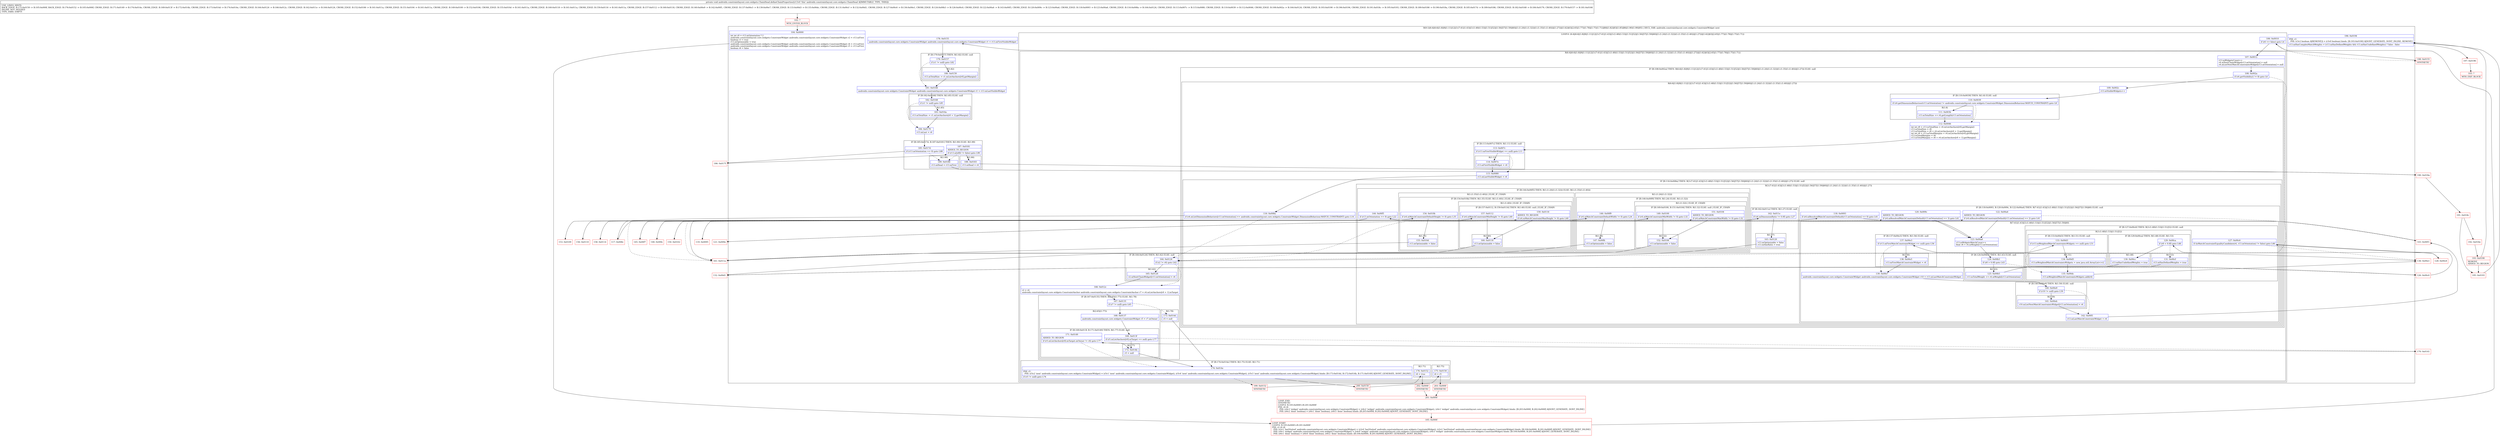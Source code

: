digraph "CFG forandroidx.constraintlayout.core.widgets.ChainHead.defineChainProperties()V" {
subgraph cluster_Region_2127747052 {
label = "R(9:1|(6:4|(6:6|(1:8)|9|(1:11)|12|(3:(7:41|(1:43)|(3:(1:48)(1:53)|(1:51)|52)|(1:56)|57|(1:59)|60)|(1:(1:24)(1:(1:32)))(1:(1:35)(1:(1:40)))|(1:27)))|(1:62)|63|(2:65|(1:77))(1:78)|(1:75)(1:71))|80|(1:82)|83|(1:85)|86|(1:90)(1:99)|95) | DECL_VAR: androidx.constraintlayout.core.widgets.ConstraintWidget next\l";
node [shape=record,color=blue];
Node_104 [shape=record,label="{104\:\ 0x0000|int int r0 = r13.mOrientation * 2\landroidx.constraintlayout.core.widgets.ConstraintWidget androidx.constraintlayout.core.widgets.ConstraintWidget r2 = r13.mFirst\lboolean r3 = true\lr13.mOptimizable = true\landroidx.constraintlayout.core.widgets.ConstraintWidget androidx.constraintlayout.core.widgets.ConstraintWidget r4 = r13.mFirst\landroidx.constraintlayout.core.widgets.ConstraintWidget androidx.constraintlayout.core.widgets.ConstraintWidget r5 = r13.mFirst\lboolean r6 = false\l}"];
subgraph cluster_LoopRegion_1169060119 {
label = "LOOP:0: (6:4|(6:6|(1:8)|9|(1:11)|12|(3:(7:41|(1:43)|(3:(1:48)(1:53)|(1:51)|52)|(1:56)|57|(1:59)|60)|(1:(1:24)(1:(1:32)))(1:(1:35)(1:(1:40)))|(1:27)))|(1:62)|63|(2:65|(1:77))(1:78)|(1:75)(1:71))";
node [shape=record,color=blue];
Node_106 [shape=record,label="{106\:\ 0x0010|if (r6 == false) goto L4\l}"];
subgraph cluster_Region_73629463 {
label = "R(6:4|(6:6|(1:8)|9|(1:11)|12|(3:(7:41|(1:43)|(3:(1:48)(1:53)|(1:51)|52)|(1:56)|57|(1:59)|60)|(1:(1:24)(1:(1:32)))(1:(1:35)(1:(1:40)))|(1:27)))|(1:62)|63|(2:65|(1:77))(1:78)|(1:75)(1:71))";
node [shape=record,color=blue];
Node_107 [shape=record,label="{107\:\ 0x0012|r13.mWidgetsCount++\lr4.mNextChainWidget[r13.mOrientation] = null\lr4.mListNextMatchConstraintsWidget[r13.mOrientation] = null\l}"];
subgraph cluster_IfRegion_1168518288 {
label = "IF [B:108:0x002a] THEN: R(6:6|(1:8)|9|(1:11)|12|(3:(7:41|(1:43)|(3:(1:48)(1:53)|(1:51)|52)|(1:56)|57|(1:59)|60)|(1:(1:24)(1:(1:32)))(1:(1:35)(1:(1:40)))|(1:27))) ELSE: null";
node [shape=record,color=blue];
Node_108 [shape=record,label="{108\:\ 0x002a|if (r4.getVisibility() != 8) goto L6\l}"];
subgraph cluster_Region_15897937 {
label = "R(6:6|(1:8)|9|(1:11)|12|(3:(7:41|(1:43)|(3:(1:48)(1:53)|(1:51)|52)|(1:56)|57|(1:59)|60)|(1:(1:24)(1:(1:32)))(1:(1:35)(1:(1:40)))|(1:27)))";
node [shape=record,color=blue];
Node_109 [shape=record,label="{109\:\ 0x002c|r13.mVisibleWidgets++\l}"];
subgraph cluster_IfRegion_1144357946 {
label = "IF [B:110:0x0039] THEN: R(1:8) ELSE: null";
node [shape=record,color=blue];
Node_110 [shape=record,label="{110\:\ 0x0039|if (r4.getDimensionBehaviour(r13.mOrientation) != androidx.constraintlayout.core.widgets.ConstraintWidget.DimensionBehaviour.MATCH_CONSTRAINT) goto L8\l}"];
subgraph cluster_Region_1735875071 {
label = "R(1:8)";
node [shape=record,color=blue];
Node_111 [shape=record,label="{111\:\ 0x003b|r13.mTotalSize += r4.getLength(r13.mOrientation)\l}"];
}
}
Node_112 [shape=record,label="{112\:\ 0x0046|int int r8 = r13.mTotalSize + r4.mListAnchors[r0].getMargin()\lr13.mTotalSize = r8\lr13.mTotalSize = r8 + r4.mListAnchors[r0 + 1].getMargin()\lint int r8 = r13.mTotalMargins + r4.mListAnchors[r0].getMargin()\lr13.mTotalMargins = r8\lr13.mTotalMargins = r8 + r4.mListAnchors[r0 + 1].getMargin()\l}"];
subgraph cluster_IfRegion_2019620218 {
label = "IF [B:113:0x007c] THEN: R(1:11) ELSE: null";
node [shape=record,color=blue];
Node_113 [shape=record,label="{113\:\ 0x007c|if (r13.mFirstVisibleWidget == null) goto L11\l}"];
subgraph cluster_Region_1323120591 {
label = "R(1:11)";
node [shape=record,color=blue];
Node_114 [shape=record,label="{114\:\ 0x007e|r13.mFirstVisibleWidget = r4\l}"];
}
}
Node_115 [shape=record,label="{115\:\ 0x0080|r13.mLastVisibleWidget = r4\l}"];
subgraph cluster_IfRegion_980111400 {
label = "IF [B:116:0x008a] THEN: R(3:(7:41|(1:43)|(3:(1:48)(1:53)|(1:51)|52)|(1:56)|57|(1:59)|60)|(1:(1:24)(1:(1:32)))(1:(1:35)(1:(1:40)))|(1:27)) ELSE: null";
node [shape=record,color=blue];
Node_116 [shape=record,label="{116\:\ 0x008a|if (r4.mListDimensionBehaviors[r13.mOrientation] == androidx.constraintlayout.core.widgets.ConstraintWidget.DimensionBehaviour.MATCH_CONSTRAINT) goto L14\l}"];
subgraph cluster_Region_792013760 {
label = "R(3:(7:41|(1:43)|(3:(1:48)(1:53)|(1:51)|52)|(1:56)|57|(1:59)|60)|(1:(1:24)(1:(1:32)))(1:(1:35)(1:(1:40)))|(1:27))";
node [shape=record,color=blue];
subgraph cluster_IfRegion_1377244939 {
label = "IF [B:118:0x0093, B:120:0x009c, B:122:0x00a4] THEN: R(7:41|(1:43)|(3:(1:48)(1:53)|(1:51)|52)|(1:56)|57|(1:59)|60) ELSE: null";
node [shape=record,color=blue];
Node_118 [shape=record,label="{118\:\ 0x0093|if (r4.mResolvedMatchConstraintDefault[r13.mOrientation] == 0) goto L41\l}"];
Node_120 [shape=record,label="{120\:\ 0x009c|ADDED_TO_REGION\l|if (r4.mResolvedMatchConstraintDefault[r13.mOrientation] == 3) goto L41\l}"];
Node_122 [shape=record,label="{122\:\ 0x00a4|ADDED_TO_REGION\l|if (r4.mResolvedMatchConstraintDefault[r13.mOrientation] == 2) goto L41\l}"];
subgraph cluster_Region_259130391 {
label = "R(7:41|(1:43)|(3:(1:48)(1:53)|(1:51)|52)|(1:56)|57|(1:59)|60)";
node [shape=record,color=blue];
Node_123 [shape=record,label="{123\:\ 0x00a6|r13.mWidgetsMatchCount++\lfloat r8 = r4.mWeight[r13.mOrientation]\l}"];
subgraph cluster_IfRegion_1250530515 {
label = "IF [B:124:0x00b3] THEN: R(1:43) ELSE: null";
node [shape=record,color=blue];
Node_124 [shape=record,label="{124\:\ 0x00b3|if (r8 \> 0.0f) goto L43\l}"];
subgraph cluster_Region_683030905 {
label = "R(1:43)";
node [shape=record,color=blue];
Node_125 [shape=record,label="{125\:\ 0x00b5|r13.mTotalWeight += r4.mWeight[r13.mOrientation]\l}"];
}
}
subgraph cluster_IfRegion_1211942487 {
label = "IF [B:127:0x00c6] THEN: R(3:(1:48)(1:53)|(1:51)|52) ELSE: null";
node [shape=record,color=blue];
Node_127 [shape=record,label="{127\:\ 0x00c6|if (isMatchConstraintEqualityCandidate(r4, r13.mOrientation) != false) goto L46\l}"];
subgraph cluster_Region_578367252 {
label = "R(3:(1:48)(1:53)|(1:51)|52)";
node [shape=record,color=blue];
subgraph cluster_IfRegion_1440076577 {
label = "IF [B:129:0x00ca] THEN: R(1:48) ELSE: R(1:53)";
node [shape=record,color=blue];
Node_129 [shape=record,label="{129\:\ 0x00ca|if (r8 \< 0.0f) goto L48\l}"];
subgraph cluster_Region_931184708 {
label = "R(1:48)";
node [shape=record,color=blue];
Node_130 [shape=record,label="{130\:\ 0x00cc|r13.mHasUndefinedWeights = true\l}"];
}
subgraph cluster_Region_1751390934 {
label = "R(1:53)";
node [shape=record,color=blue];
Node_131 [shape=record,label="{131\:\ 0x00cf|r13.mHasDefinedWeights = true\l}"];
}
}
subgraph cluster_IfRegion_399571333 {
label = "IF [B:133:0x00d3] THEN: R(1:51) ELSE: null";
node [shape=record,color=blue];
Node_133 [shape=record,label="{133\:\ 0x00d3|if (r13.mWeightedMatchConstraintsWidgets == null) goto L51\l}"];
subgraph cluster_Region_289258388 {
label = "R(1:51)";
node [shape=record,color=blue];
Node_134 [shape=record,label="{134\:\ 0x00d5|r13.mWeightedMatchConstraintsWidgets = new java.util.ArrayList\<\>()\l}"];
}
}
Node_135 [shape=record,label="{135\:\ 0x00dc|r13.mWeightedMatchConstraintsWidgets.add(r4)\l}"];
}
}
subgraph cluster_IfRegion_537840407 {
label = "IF [B:137:0x00e3] THEN: R(1:56) ELSE: null";
node [shape=record,color=blue];
Node_137 [shape=record,label="{137\:\ 0x00e3|if (r13.mFirstMatchConstraintWidget == null) goto L56\l}"];
subgraph cluster_Region_1026872816 {
label = "R(1:56)";
node [shape=record,color=blue];
Node_138 [shape=record,label="{138\:\ 0x00e5|r13.mFirstMatchConstraintWidget = r4\l}"];
}
}
Node_139 [shape=record,label="{139\:\ 0x00e7|androidx.constraintlayout.core.widgets.ConstraintWidget androidx.constraintlayout.core.widgets.ConstraintWidget r10 = r13.mLastMatchConstraintWidget\l}"];
subgraph cluster_IfRegion_2140951771 {
label = "IF [B:140:0x00e9] THEN: R(1:59) ELSE: null";
node [shape=record,color=blue];
Node_140 [shape=record,label="{140\:\ 0x00e9|if (r10 != null) goto L59\l}"];
subgraph cluster_Region_617631454 {
label = "R(1:59)";
node [shape=record,color=blue];
Node_141 [shape=record,label="{141\:\ 0x00eb|r10.mListNextMatchConstraintsWidget[r13.mOrientation] = r4\l}"];
}
}
Node_142 [shape=record,label="{142\:\ 0x00f1|r13.mLastMatchConstraintWidget = r4\l}"];
}
}
subgraph cluster_IfRegion_1760876394 {
label = "IF [B:144:0x00f5] THEN: R(1:(1:24)(1:(1:32))) ELSE: R(1:(1:35)(1:(1:40)))";
node [shape=record,color=blue];
Node_144 [shape=record,label="{144\:\ 0x00f5|if (r13.mOrientation == 0) goto L22\l}"];
subgraph cluster_Region_2021136160 {
label = "R(1:(1:24)(1:(1:32)))";
node [shape=record,color=blue];
subgraph cluster_IfRegion_175127149 {
label = "IF [B:146:0x00f9] THEN: R(1:24) ELSE: R(1:(1:32))";
node [shape=record,color=blue];
Node_146 [shape=record,label="{146\:\ 0x00f9|if (r4.mMatchConstraintDefaultWidth != 0) goto L24\l}"];
subgraph cluster_Region_82178720 {
label = "R(1:24)";
node [shape=record,color=blue];
Node_147 [shape=record,label="{147\:\ 0x00fb|r13.mOptimizable = false\l}"];
}
subgraph cluster_Region_1390790488 {
label = "R(1:(1:32)) | ELSE_IF_CHAIN\l";
node [shape=record,color=blue];
subgraph cluster_IfRegion_1629136312 {
label = "IF [B:149:0x0100, B:151:0x0104] THEN: R(1:32) ELSE: null | ELSE_IF_CHAIN\l";
node [shape=record,color=blue];
Node_149 [shape=record,label="{149\:\ 0x0100|if (r4.mMatchConstraintMinWidth != 0) goto L32\l}"];
Node_151 [shape=record,label="{151\:\ 0x0104|ADDED_TO_REGION\l|if (r4.mMatchConstraintMaxWidth != 0) goto L32\l}"];
subgraph cluster_Region_476321257 {
label = "R(1:32)";
node [shape=record,color=blue];
Node_152 [shape=record,label="{152\:\ 0x0106|r13.mOptimizable = false\l}"];
}
}
}
}
}
subgraph cluster_Region_614318162 {
label = "R(1:(1:35)(1:(1:40))) | ELSE_IF_CHAIN\l";
node [shape=record,color=blue];
subgraph cluster_IfRegion_2056943422 {
label = "IF [B:154:0x010b] THEN: R(1:35) ELSE: R(1:(1:40)) | ELSE_IF_CHAIN\l";
node [shape=record,color=blue];
Node_154 [shape=record,label="{154\:\ 0x010b|if (r4.mMatchConstraintDefaultHeight != 0) goto L35\l}"];
subgraph cluster_Region_256263827 {
label = "R(1:35)";
node [shape=record,color=blue];
Node_155 [shape=record,label="{155\:\ 0x010d|r13.mOptimizable = false\l}"];
}
subgraph cluster_Region_1936035620 {
label = "R(1:(1:40)) | ELSE_IF_CHAIN\l";
node [shape=record,color=blue];
subgraph cluster_IfRegion_1553625101 {
label = "IF [B:157:0x0112, B:159:0x0116] THEN: R(1:40) ELSE: null | ELSE_IF_CHAIN\l";
node [shape=record,color=blue];
Node_157 [shape=record,label="{157\:\ 0x0112|if (r4.mMatchConstraintMinHeight != 0) goto L40\l}"];
Node_159 [shape=record,label="{159\:\ 0x0116|ADDED_TO_REGION\l|if (r4.mMatchConstraintMaxHeight != 0) goto L40\l}"];
subgraph cluster_Region_1334974460 {
label = "R(1:40)";
node [shape=record,color=blue];
Node_160 [shape=record,label="{160\:\ 0x0118|r13.mOptimizable = false\l}"];
}
}
}
}
}
}
subgraph cluster_IfRegion_1462930081 {
label = "IF [B:162:0x011e] THEN: R(1:27) ELSE: null";
node [shape=record,color=blue];
Node_162 [shape=record,label="{162\:\ 0x011e|if (r4.mDimensionRatio != 0.0f) goto L27\l}"];
subgraph cluster_Region_96981260 {
label = "R(1:27)";
node [shape=record,color=blue];
Node_163 [shape=record,label="{163\:\ 0x0120|r13.mOptimizable = false\lr13.mHasRatio = true\l}"];
}
}
}
}
}
}
subgraph cluster_IfRegion_1065865900 {
label = "IF [B:164:0x0124] THEN: R(1:62) ELSE: null";
node [shape=record,color=blue];
Node_164 [shape=record,label="{164\:\ 0x0124|if (r2 != r4) goto L62\l}"];
subgraph cluster_Region_855776359 {
label = "R(1:62)";
node [shape=record,color=blue];
Node_165 [shape=record,label="{165\:\ 0x0126|r2.mNextChainWidget[r13.mOrientation] = r4\l}"];
}
}
Node_166 [shape=record,label="{166\:\ 0x012c|r2 = r4\landroidx.constraintlayout.core.widgets.ConstraintAnchor androidx.constraintlayout.core.widgets.ConstraintAnchor r7 = r4.mListAnchors[r0 + 1].mTarget\l}"];
subgraph cluster_IfRegion_2050657703 {
label = "IF [B:167:0x0135] THEN: R(2:65|(1:77)) ELSE: R(1:78)";
node [shape=record,color=blue];
Node_167 [shape=record,label="{167\:\ 0x0135|if (r7 != null) goto L65\l}"];
subgraph cluster_Region_1286237502 {
label = "R(2:65|(1:77))";
node [shape=record,color=blue];
Node_168 [shape=record,label="{168\:\ 0x0137|androidx.constraintlayout.core.widgets.ConstraintWidget r5 = r7.mOwner\l}"];
subgraph cluster_IfRegion_1556744299 {
label = "IF [B:169:0x013f, B:171:0x0149] THEN: R(1:77) ELSE: null";
node [shape=record,color=blue];
Node_169 [shape=record,label="{169\:\ 0x013f|if (r5.mListAnchors[r0].mTarget == null) goto L77\l}"];
Node_171 [shape=record,label="{171\:\ 0x0149|ADDED_TO_REGION\l|if (r5.mListAnchors[r0].mTarget.mOwner != r4) goto L77\l}"];
subgraph cluster_Region_1685092943 {
label = "R(1:77)";
node [shape=record,color=blue];
Node_172 [shape=record,label="{172\:\ 0x014b|r5 = null\l}"];
}
}
}
subgraph cluster_Region_513187502 {
label = "R(1:78)";
node [shape=record,color=blue];
Node_173 [shape=record,label="{173\:\ 0x014d|r5 = null\l}"];
}
}
subgraph cluster_IfRegion_940076537 {
label = "IF [B:174:0x014e] THEN: R(1:75) ELSE: R(1:71)";
node [shape=record,color=blue];
Node_174 [shape=record,label="{174\:\ 0x014e|PHI: r5 \l  PHI: (r5v2 'next' androidx.constraintlayout.core.widgets.ConstraintWidget) = (r5v1 'next' androidx.constraintlayout.core.widgets.ConstraintWidget), (r5v4 'next' androidx.constraintlayout.core.widgets.ConstraintWidget), (r5v3 'next' androidx.constraintlayout.core.widgets.ConstraintWidget) binds: [B:173:0x014d, B:172:0x014b, B:171:0x0149] A[DONT_GENERATE, DONT_INLINE]\l|if (r5 != null) goto L74\l}"];
subgraph cluster_Region_2034899263 {
label = "R(1:75)";
node [shape=record,color=blue];
Node_175 [shape=record,label="{175\:\ 0x0150|r4 = r5\l}"];
}
subgraph cluster_Region_1245411909 {
label = "R(1:71)";
node [shape=record,color=blue];
Node_176 [shape=record,label="{176\:\ 0x0152|r6 = true\l}"];
}
}
}
}
Node_178 [shape=record,label="{178\:\ 0x0155|androidx.constraintlayout.core.widgets.ConstraintWidget androidx.constraintlayout.core.widgets.ConstraintWidget r1 = r13.mFirstVisibleWidget\l}"];
subgraph cluster_IfRegion_101354625 {
label = "IF [B:179:0x0157] THEN: R(1:82) ELSE: null";
node [shape=record,color=blue];
Node_179 [shape=record,label="{179\:\ 0x0157|if (r1 != null) goto L82\l}"];
subgraph cluster_Region_877648297 {
label = "R(1:82)";
node [shape=record,color=blue];
Node_180 [shape=record,label="{180\:\ 0x0159|r13.mTotalSize \-= r1.mListAnchors[r0].getMargin()\l}"];
}
}
Node_181 [shape=record,label="{181\:\ 0x0166|androidx.constraintlayout.core.widgets.ConstraintWidget androidx.constraintlayout.core.widgets.ConstraintWidget r1 = r13.mLastVisibleWidget\l}"];
subgraph cluster_IfRegion_1799498712 {
label = "IF [B:182:0x0168] THEN: R(1:85) ELSE: null";
node [shape=record,color=blue];
Node_182 [shape=record,label="{182\:\ 0x0168|if (r1 != null) goto L85\l}"];
subgraph cluster_Region_545491564 {
label = "R(1:85)";
node [shape=record,color=blue];
Node_183 [shape=record,label="{183\:\ 0x016a|r13.mTotalSize \-= r1.mListAnchors[r0 + 1].getMargin()\l}"];
}
}
Node_184 [shape=record,label="{184\:\ 0x0179|r13.mLast = r4\l}"];
subgraph cluster_IfRegion_1733024115 {
label = "IF [B:185:0x017d, B:187:0x0181] THEN: R(1:90) ELSE: R(1:99)";
node [shape=record,color=blue];
Node_185 [shape=record,label="{185\:\ 0x017d|if (r13.mOrientation == 0) goto L88\l}"];
Node_187 [shape=record,label="{187\:\ 0x0181|ADDED_TO_REGION\l|if (r13.mIsRtl != false) goto L90\l}"];
subgraph cluster_Region_1664209562 {
label = "R(1:90)";
node [shape=record,color=blue];
Node_188 [shape=record,label="{188\:\ 0x0183|r13.mHead = r4\l}"];
}
subgraph cluster_Region_951652241 {
label = "R(1:99)";
node [shape=record,color=blue];
Node_189 [shape=record,label="{189\:\ 0x0186|r13.mHead = r13.mFirst\l}"];
}
}
Node_196 [shape=record,label="{196\:\ 0x0194|PHI: r3 \l  PHI: (r3v2 boolean A[REMOVE]) = (r3v0 boolean) binds: [B:193:0x0190] A[DONT_GENERATE, DONT_INLINE, REMOVE]\l|r13.mHasComplexMatchWeights = (r13.mHasDefinedWeights && r13.mHasUndefinedWeights) ? false : false\l}"];
}
Node_102 [shape=record,color=red,label="{102\:\ ?|MTH_ENTER_BLOCK\l}"];
Node_105 [shape=record,color=red,label="{105\:\ 0x000f|LOOP_START\lLOOP:0: B:105:0x000f\-\>B:201:0x000f\lPHI: r2 r4 r6 \l  PHI: (r2v1 'lastVisited' androidx.constraintlayout.core.widgets.ConstraintWidget) = (r2v0 'lastVisited' androidx.constraintlayout.core.widgets.ConstraintWidget), (r2v2 'lastVisited' androidx.constraintlayout.core.widgets.ConstraintWidget) binds: [B:104:0x0000, B:201:0x000f] A[DONT_GENERATE, DONT_INLINE]\l  PHI: (r4v1 'widget' androidx.constraintlayout.core.widgets.ConstraintWidget) = (r4v0 'widget' androidx.constraintlayout.core.widgets.ConstraintWidget), (r4v3 'widget' androidx.constraintlayout.core.widgets.ConstraintWidget) binds: [B:104:0x0000, B:201:0x000f] A[DONT_GENERATE, DONT_INLINE]\l  PHI: (r6v1 'done' boolean) = (r6v0 'done' boolean), (r6v2 'done' boolean) binds: [B:104:0x0000, B:201:0x000f] A[DONT_GENERATE, DONT_INLINE]\l}"];
Node_117 [shape=record,color=red,label="{117\:\ 0x008c}"];
Node_119 [shape=record,color=red,label="{119\:\ 0x0095}"];
Node_121 [shape=record,color=red,label="{121\:\ 0x009e}"];
Node_143 [shape=record,color=red,label="{143\:\ 0x00f3}"];
Node_145 [shape=record,color=red,label="{145\:\ 0x00f7}"];
Node_161 [shape=record,color=red,label="{161\:\ 0x011a}"];
Node_148 [shape=record,color=red,label="{148\:\ 0x00fe}"];
Node_150 [shape=record,color=red,label="{150\:\ 0x0102}"];
Node_153 [shape=record,color=red,label="{153\:\ 0x0109}"];
Node_156 [shape=record,color=red,label="{156\:\ 0x0110}"];
Node_158 [shape=record,color=red,label="{158\:\ 0x0114}"];
Node_126 [shape=record,color=red,label="{126\:\ 0x00c0}"];
Node_128 [shape=record,color=red,label="{128\:\ 0x00c8}"];
Node_132 [shape=record,color=red,label="{132\:\ 0x00d1}"];
Node_136 [shape=record,color=red,label="{136\:\ 0x00e1}"];
Node_170 [shape=record,color=red,label="{170\:\ 0x0141}"];
Node_199 [shape=record,color=red,label="{199\:\ 0x0152|SYNTHETIC\l}"];
Node_202 [shape=record,color=red,label="{202\:\ 0x000f|SYNTHETIC\l}"];
Node_201 [shape=record,color=red,label="{201\:\ 0x000f|LOOP_END\lSYNTHETIC\lLOOP:0: B:105:0x000f\-\>B:201:0x000f\lPHI: r4 r6 \l  PHI: (r4v3 'widget' androidx.constraintlayout.core.widgets.ConstraintWidget) = (r4v2 'widget' androidx.constraintlayout.core.widgets.ConstraintWidget), (r4v1 'widget' androidx.constraintlayout.core.widgets.ConstraintWidget) binds: [B:203:0x000f, B:202:0x000f] A[DONT_GENERATE, DONT_INLINE]\l  PHI: (r6v2 'done' boolean) = (r6v1 'done' boolean), (r6v3 'done' boolean) binds: [B:203:0x000f, B:202:0x000f] A[DONT_GENERATE, DONT_INLINE]\l}"];
Node_200 [shape=record,color=red,label="{200\:\ 0x0150|SYNTHETIC\l}"];
Node_203 [shape=record,color=red,label="{203\:\ 0x000f|SYNTHETIC\l}"];
Node_198 [shape=record,color=red,label="{198\:\ 0x0155|SYNTHETIC\l}"];
Node_186 [shape=record,color=red,label="{186\:\ 0x017f}"];
Node_190 [shape=record,color=red,label="{190\:\ 0x018a}"];
Node_191 [shape=record,color=red,label="{191\:\ 0x018c}"];
Node_192 [shape=record,color=red,label="{192\:\ 0x018e}"];
Node_193 [shape=record,color=red,label="{193\:\ 0x0190|REMOVE\lADDED_TO_REGION\l}"];
Node_197 [shape=record,color=red,label="{197\:\ 0x0196}"];
Node_103 [shape=record,color=red,label="{103\:\ ?|MTH_EXIT_BLOCK\l}"];
Node_195 [shape=record,color=red,label="{195\:\ 0x0193}"];
MethodNode[shape=record,label="{private void androidx.constraintlayout.core.widgets.ChainHead.defineChainProperties((r13v0 'this' androidx.constraintlayout.core.widgets.ChainHead A[IMMUTABLE_TYPE, THIS]))  | USE_LINES_HINTS\lBACK_EDGE: B:175:0x0150 \-\> B:105:0x000f, BACK_EDGE: B:176:0x0152 \-\> B:105:0x000f, CROSS_EDGE: B:171:0x0149 \-\> B:174:0x014e, CROSS_EDGE: B:169:0x013f \-\> B:172:0x014b, CROSS_EDGE: B:173:0x014d \-\> B:174:0x014e, CROSS_EDGE: B:164:0x0124 \-\> B:166:0x012c, CROSS_EDGE: B:162:0x011e \-\> B:164:0x0124, CROSS_EDGE: B:152:0x0106 \-\> B:161:0x011a, CROSS_EDGE: B:151:0x0104 \-\> B:161:0x011a, CROSS_EDGE: B:149:0x0100 \-\> B:152:0x0106, CROSS_EDGE: B:155:0x010d \-\> B:161:0x011a, CROSS_EDGE: B:160:0x0118 \-\> B:161:0x011a, CROSS_EDGE: B:159:0x0116 \-\> B:161:0x011a, CROSS_EDGE: B:157:0x0112 \-\> B:160:0x0118, CROSS_EDGE: B:140:0x00e9 \-\> B:142:0x00f1, CROSS_EDGE: B:137:0x00e3 \-\> B:139:0x00e7, CROSS_EDGE: B:133:0x00d3 \-\> B:135:0x00dc, CROSS_EDGE: B:131:0x00cf \-\> B:132:0x00d1, CROSS_EDGE: B:127:0x00c6 \-\> B:136:0x00e1, CROSS_EDGE: B:124:0x00b3 \-\> B:126:0x00c0, CROSS_EDGE: B:122:0x00a4 \-\> B:143:0x00f3, CROSS_EDGE: B:120:0x009c \-\> B:123:0x00a6, CROSS_EDGE: B:118:0x0093 \-\> B:123:0x00a6, CROSS_EDGE: B:116:0x008a \-\> B:164:0x0124, CROSS_EDGE: B:113:0x007c \-\> B:115:0x0080, CROSS_EDGE: B:110:0x0039 \-\> B:112:0x0046, CROSS_EDGE: B:108:0x002a \-\> B:164:0x0124, CROSS_EDGE: B:193:0x0190 \-\> B:196:0x0194, CROSS_EDGE: B:191:0x018c \-\> B:195:0x0193, CROSS_EDGE: B:189:0x0186 \-\> B:190:0x018a, CROSS_EDGE: B:185:0x017d \-\> B:189:0x0186, CROSS_EDGE: B:182:0x0168 \-\> B:184:0x0179, CROSS_EDGE: B:179:0x0157 \-\> B:181:0x0166\lINLINE_NOT_NEEDED\lTYPE_VARS: EMPTY\l}"];
MethodNode -> Node_102;Node_104 -> Node_105;
Node_106 -> Node_107;
Node_106 -> Node_198[style=dashed];
Node_107 -> Node_108;
Node_108 -> Node_109;
Node_108 -> Node_164[style=dashed];
Node_109 -> Node_110;
Node_110 -> Node_111;
Node_110 -> Node_112[style=dashed];
Node_111 -> Node_112;
Node_112 -> Node_113;
Node_113 -> Node_114;
Node_113 -> Node_115[style=dashed];
Node_114 -> Node_115;
Node_115 -> Node_116;
Node_116 -> Node_117;
Node_116 -> Node_164[style=dashed];
Node_118 -> Node_119[style=dashed];
Node_118 -> Node_123;
Node_120 -> Node_121[style=dashed];
Node_120 -> Node_123;
Node_122 -> Node_123;
Node_122 -> Node_143[style=dashed];
Node_123 -> Node_124;
Node_124 -> Node_125;
Node_124 -> Node_126[style=dashed];
Node_125 -> Node_126;
Node_127 -> Node_128;
Node_127 -> Node_136[style=dashed];
Node_129 -> Node_130;
Node_129 -> Node_131[style=dashed];
Node_130 -> Node_132;
Node_131 -> Node_132;
Node_133 -> Node_134;
Node_133 -> Node_135[style=dashed];
Node_134 -> Node_135;
Node_135 -> Node_136;
Node_137 -> Node_138;
Node_137 -> Node_139[style=dashed];
Node_138 -> Node_139;
Node_139 -> Node_140;
Node_140 -> Node_141;
Node_140 -> Node_142[style=dashed];
Node_141 -> Node_142;
Node_142 -> Node_143;
Node_144 -> Node_145;
Node_144 -> Node_153[style=dashed];
Node_146 -> Node_147;
Node_146 -> Node_148[style=dashed];
Node_147 -> Node_161;
Node_149 -> Node_150[style=dashed];
Node_149 -> Node_152;
Node_151 -> Node_152;
Node_151 -> Node_161[style=dashed];
Node_152 -> Node_161;
Node_154 -> Node_155;
Node_154 -> Node_156[style=dashed];
Node_155 -> Node_161;
Node_157 -> Node_158[style=dashed];
Node_157 -> Node_160;
Node_159 -> Node_160;
Node_159 -> Node_161[style=dashed];
Node_160 -> Node_161;
Node_162 -> Node_163;
Node_162 -> Node_164[style=dashed];
Node_163 -> Node_164;
Node_164 -> Node_165;
Node_164 -> Node_166[style=dashed];
Node_165 -> Node_166;
Node_166 -> Node_167;
Node_167 -> Node_168;
Node_167 -> Node_173[style=dashed];
Node_168 -> Node_169;
Node_169 -> Node_170[style=dashed];
Node_169 -> Node_172;
Node_171 -> Node_172;
Node_171 -> Node_174[style=dashed];
Node_172 -> Node_174;
Node_173 -> Node_174;
Node_174 -> Node_199[style=dashed];
Node_174 -> Node_200;
Node_175 -> Node_203;
Node_176 -> Node_202;
Node_178 -> Node_179;
Node_179 -> Node_180;
Node_179 -> Node_181[style=dashed];
Node_180 -> Node_181;
Node_181 -> Node_182;
Node_182 -> Node_183;
Node_182 -> Node_184[style=dashed];
Node_183 -> Node_184;
Node_184 -> Node_185;
Node_185 -> Node_186;
Node_185 -> Node_189[style=dashed];
Node_187 -> Node_188;
Node_187 -> Node_189[style=dashed];
Node_188 -> Node_190;
Node_189 -> Node_190;
Node_196 -> Node_197;
Node_102 -> Node_104;
Node_105 -> Node_106;
Node_117 -> Node_118;
Node_119 -> Node_120;
Node_121 -> Node_122;
Node_143 -> Node_144;
Node_145 -> Node_146;
Node_161 -> Node_162;
Node_148 -> Node_149;
Node_150 -> Node_151;
Node_153 -> Node_154;
Node_156 -> Node_157;
Node_158 -> Node_159;
Node_126 -> Node_127;
Node_128 -> Node_129;
Node_132 -> Node_133;
Node_136 -> Node_137;
Node_170 -> Node_171;
Node_199 -> Node_176;
Node_202 -> Node_201;
Node_201 -> Node_105;
Node_200 -> Node_175;
Node_203 -> Node_201;
Node_198 -> Node_178;
Node_186 -> Node_187;
Node_190 -> Node_191;
Node_191 -> Node_192;
Node_191 -> Node_195;
Node_192 -> Node_193;
Node_193 -> Node_195;
Node_193 -> Node_196;
Node_197 -> Node_103;
Node_195 -> Node_196;
}

